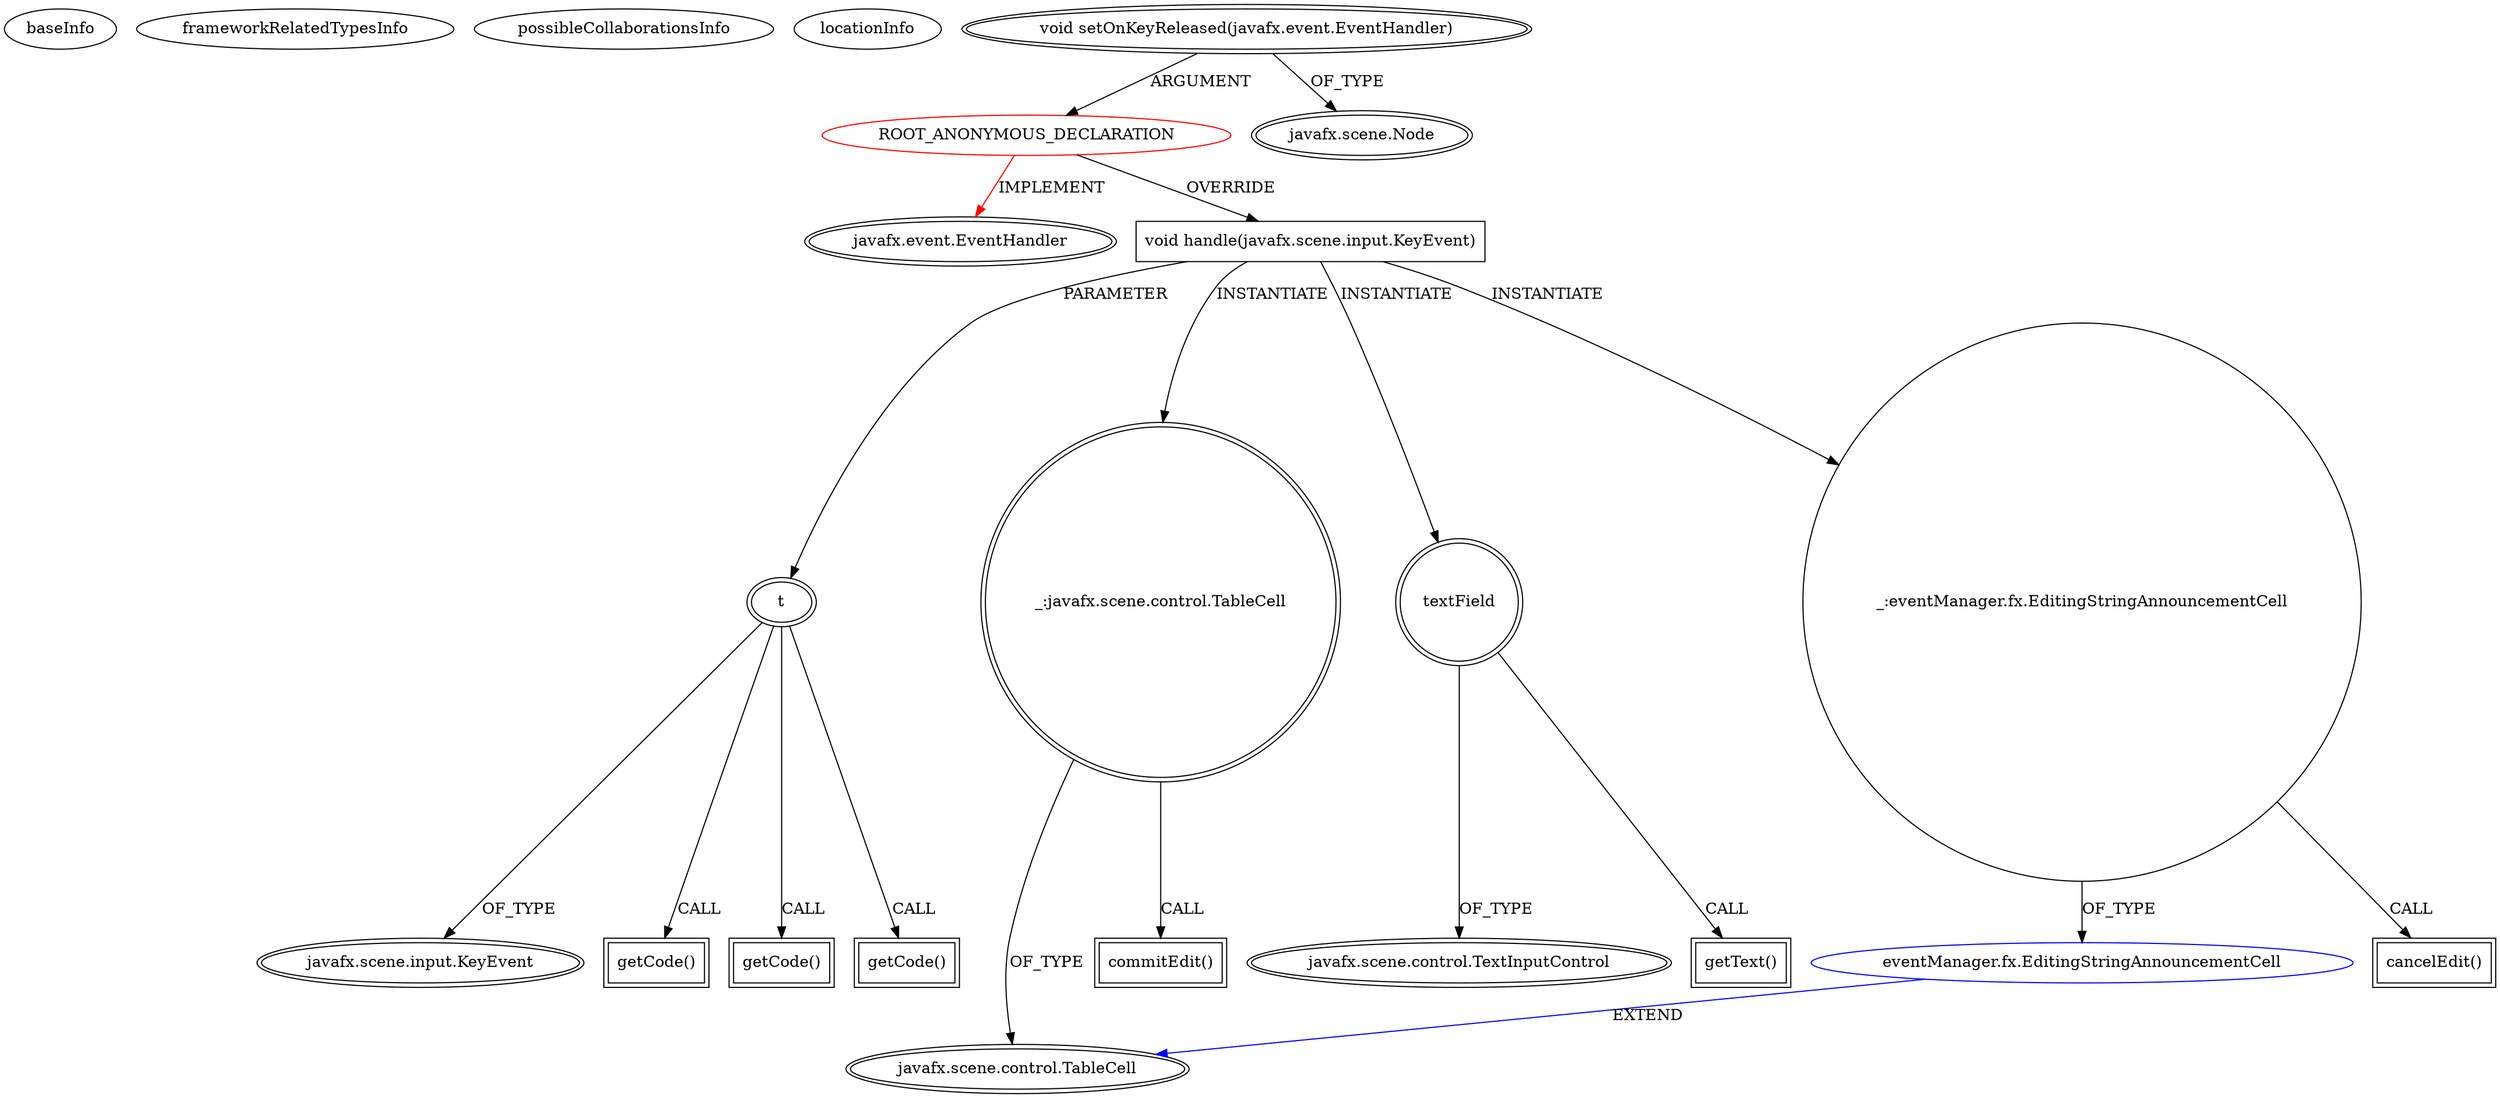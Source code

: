 digraph {
baseInfo[graphId=3049,category="extension_graph",isAnonymous=true,possibleRelation=true]
frameworkRelatedTypesInfo[0="javafx.event.EventHandler"]
possibleCollaborationsInfo[0="3049~OVERRIDING_METHOD_DECLARATION-METHOD_CALL-~javafx.event.EventHandler ~javafx.scene.control.TableCell ~true~false"]
locationInfo[projectName="hock323-eventManager",filePath="/hock323-eventManager/EventManager-master/src/eventManager/fx/EditingStringAnnouncementCell.java",contextSignature="void createTextField()",graphId="3049"]
0[label="ROOT_ANONYMOUS_DECLARATION",vertexType="ROOT_ANONYMOUS_DECLARATION",isFrameworkType=false,color=red]
1[label="javafx.event.EventHandler",vertexType="FRAMEWORK_INTERFACE_TYPE",isFrameworkType=true,peripheries=2]
2[label="void setOnKeyReleased(javafx.event.EventHandler)",vertexType="OUTSIDE_CALL",isFrameworkType=true,peripheries=2]
3[label="javafx.scene.Node",vertexType="FRAMEWORK_CLASS_TYPE",isFrameworkType=true,peripheries=2]
4[label="void handle(javafx.scene.input.KeyEvent)",vertexType="OVERRIDING_METHOD_DECLARATION",isFrameworkType=false,shape=box]
5[label="t",vertexType="PARAMETER_DECLARATION",isFrameworkType=true,peripheries=2]
6[label="javafx.scene.input.KeyEvent",vertexType="FRAMEWORK_CLASS_TYPE",isFrameworkType=true,peripheries=2]
8[label="getCode()",vertexType="INSIDE_CALL",isFrameworkType=true,peripheries=2,shape=box]
10[label="getCode()",vertexType="INSIDE_CALL",isFrameworkType=true,peripheries=2,shape=box]
11[label="_:javafx.scene.control.TableCell",vertexType="VARIABLE_EXPRESION",isFrameworkType=true,peripheries=2,shape=circle]
13[label="javafx.scene.control.TableCell",vertexType="FRAMEWORK_CLASS_TYPE",isFrameworkType=true,peripheries=2]
12[label="commitEdit()",vertexType="INSIDE_CALL",isFrameworkType=true,peripheries=2,shape=box]
14[label="textField",vertexType="VARIABLE_EXPRESION",isFrameworkType=true,peripheries=2,shape=circle]
16[label="javafx.scene.control.TextInputControl",vertexType="FRAMEWORK_CLASS_TYPE",isFrameworkType=true,peripheries=2]
15[label="getText()",vertexType="INSIDE_CALL",isFrameworkType=true,peripheries=2,shape=box]
18[label="getCode()",vertexType="INSIDE_CALL",isFrameworkType=true,peripheries=2,shape=box]
19[label="_:eventManager.fx.EditingStringAnnouncementCell",vertexType="VARIABLE_EXPRESION",isFrameworkType=false,shape=circle]
21[label="eventManager.fx.EditingStringAnnouncementCell",vertexType="REFERENCE_CLIENT_CLASS_DECLARATION",isFrameworkType=false,color=blue]
20[label="cancelEdit()",vertexType="INSIDE_CALL",isFrameworkType=true,peripheries=2,shape=box]
0->1[label="IMPLEMENT",color=red]
2->0[label="ARGUMENT"]
2->3[label="OF_TYPE"]
0->4[label="OVERRIDE"]
5->6[label="OF_TYPE"]
4->5[label="PARAMETER"]
5->8[label="CALL"]
5->10[label="CALL"]
4->11[label="INSTANTIATE"]
11->13[label="OF_TYPE"]
11->12[label="CALL"]
4->14[label="INSTANTIATE"]
14->16[label="OF_TYPE"]
14->15[label="CALL"]
5->18[label="CALL"]
4->19[label="INSTANTIATE"]
21->13[label="EXTEND",color=blue]
19->21[label="OF_TYPE"]
19->20[label="CALL"]
}

